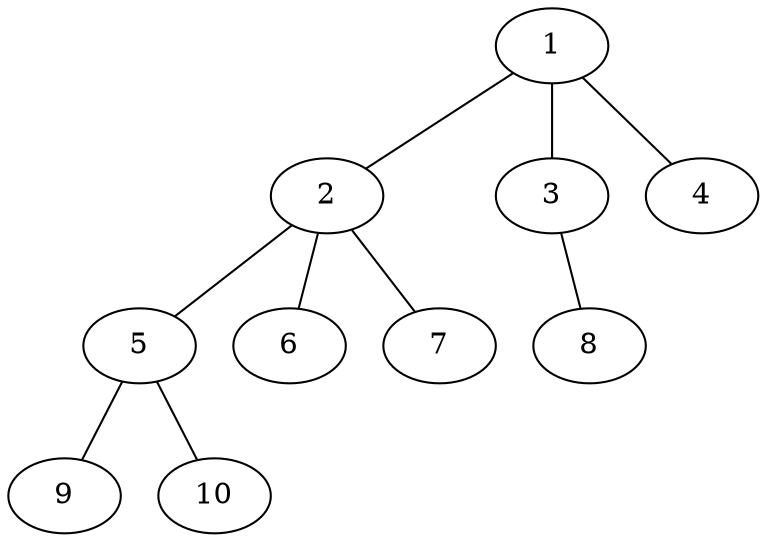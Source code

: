 graph molecule_540 {
	1	 [chem=C];
	2	 [chem=C];
	1 -- 2	 [valence=1];
	3	 [chem=O];
	1 -- 3	 [valence=1];
	4	 [chem=O];
	1 -- 4	 [valence=2];
	5	 [chem=N];
	2 -- 5	 [valence=1];
	6	 [chem=H];
	2 -- 6	 [valence=1];
	7	 [chem=H];
	2 -- 7	 [valence=1];
	8	 [chem=H];
	3 -- 8	 [valence=1];
	9	 [chem=H];
	5 -- 9	 [valence=1];
	10	 [chem=H];
	5 -- 10	 [valence=1];
}
